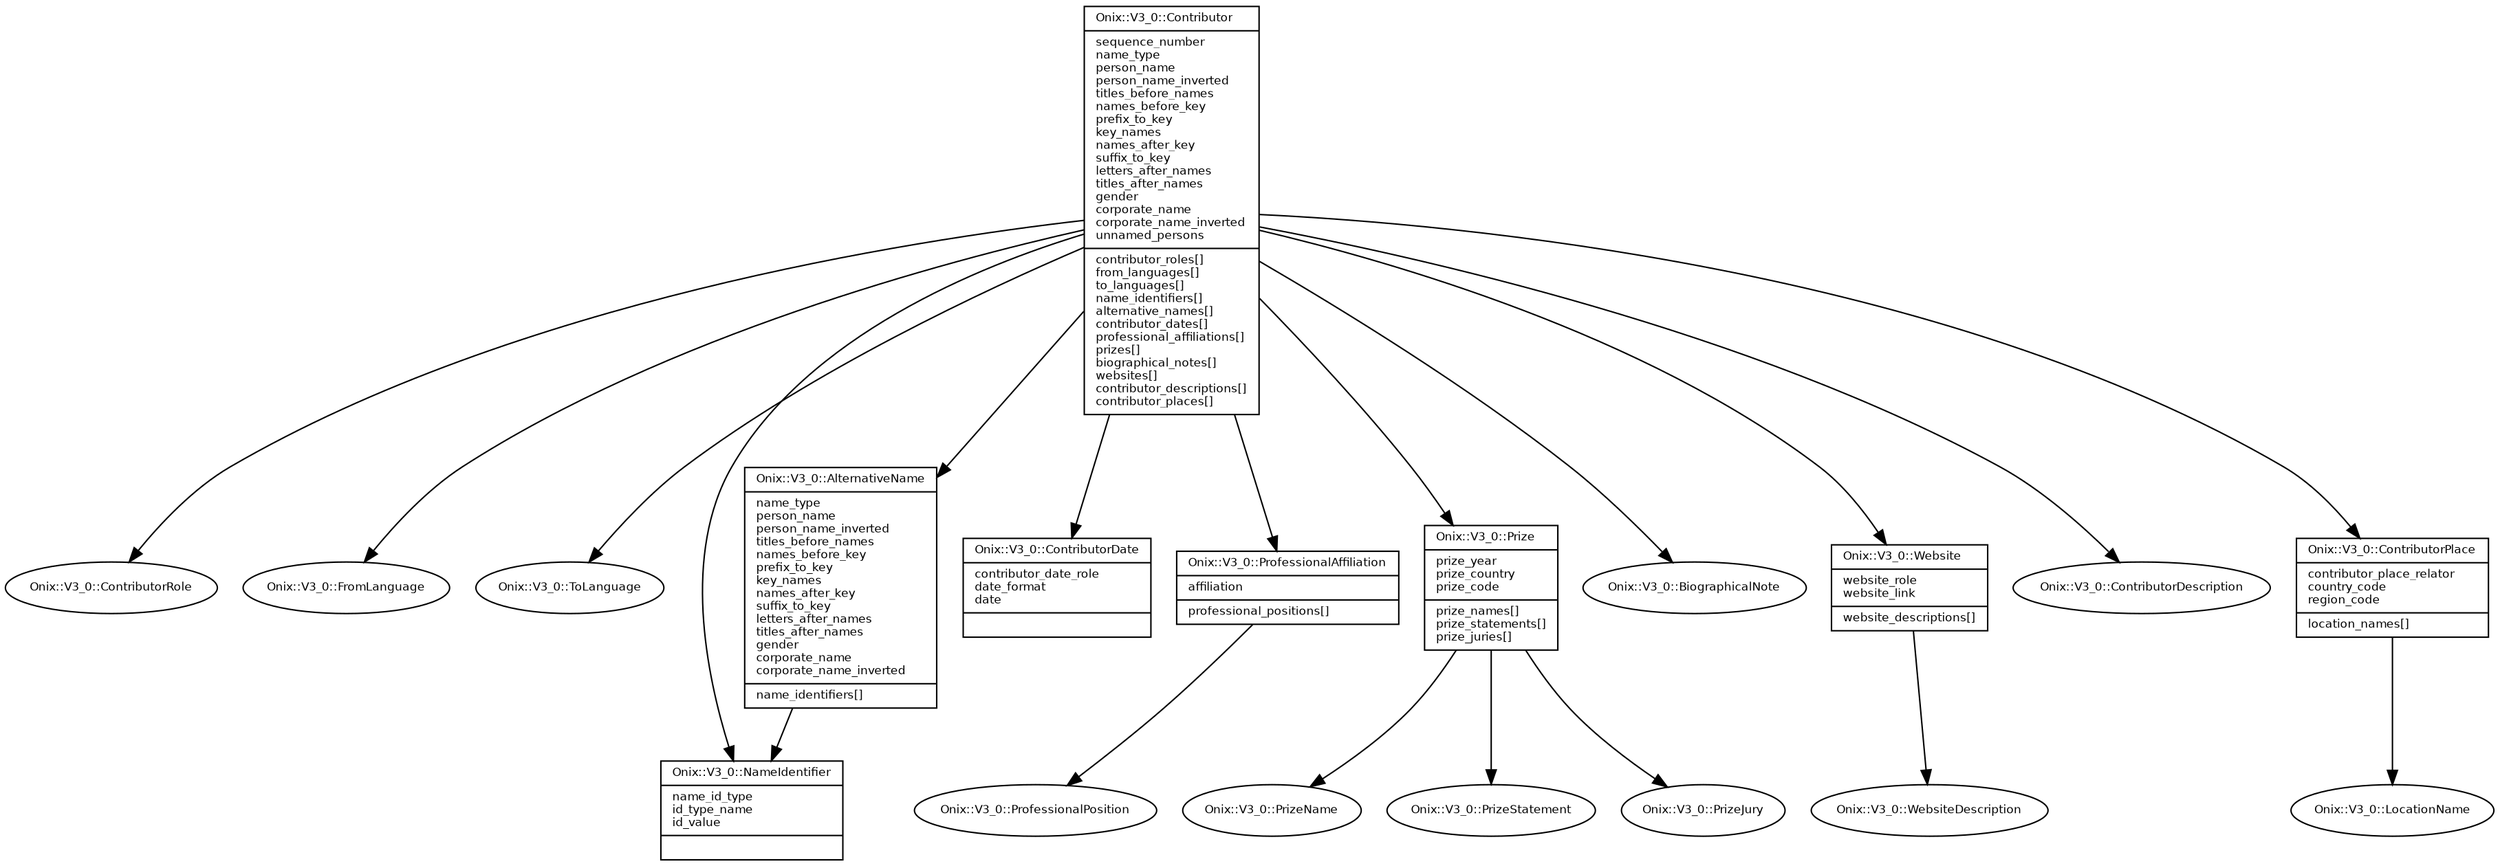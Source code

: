 digraph G {
  fontname = "Bitstream Vera Sans"
  fontsize = 8

  node [
    fontname = "Bitstream Vera Sans"
    fontsize = 8
    shape = "record"
  ]

  edge [
    fontname = "Bitstream Vera Sans"
    fontsize = 8
  ]

  Contributor [
    label = "{Onix::V3_0::Contributor\l|sequence_number\lname_type\lperson_name\lperson_name_inverted\ltitles_before_names\lnames_before_key\lprefix_to_key\lkey_names\lnames_after_key\lsuffix_to_key\lletters_after_names\ltitles_after_names\lgender\lcorporate_name\lcorporate_name_inverted\lunnamed_persons\l|contributor_roles[]\lfrom_languages[]\lto_languages[]\lname_identifiers[]\lalternative_names[]\lcontributor_dates[]\lprofessional_affiliations[]\lprizes[]\lbiographical_notes[]\lwebsites[]\lcontributor_descriptions[]\lcontributor_places[]\l}"
  ]

  Contributor -> ContributorRole [arrowhead=normal]
  Contributor -> FromLanguage [arrowhead=normal]
  Contributor -> ToLanguage [arrowhead=normal]
  Contributor -> NameIdentifier [arrowhead=normal]
  Contributor -> AlternativeName [arrowhead=normal]
  Contributor -> ContributorDate [arrowhead=normal]
  Contributor -> ProfessionalAffiliation [arrowhead=normal]
  Contributor -> Prize [arrowhead=normal]
  Contributor -> BiographicalNote [arrowhead=normal]
  Contributor -> Website [arrowhead=normal]
  Contributor -> ContributorDescription [arrowhead=normal]
  Contributor -> ContributorPlace [arrowhead=normal]

  ContributorRole [
    label = "Onix::V3_0::ContributorRole", shape = oval
  ]




  FromLanguage [
    label = "Onix::V3_0::FromLanguage", shape = oval
  ]




  ToLanguage [
    label = "Onix::V3_0::ToLanguage", shape = oval
  ]




  NameIdentifier [
    label = "{Onix::V3_0::NameIdentifier\l|name_id_type\lid_type_name\lid_value\l|\l}"
  ]




  AlternativeName [
    label = "{Onix::V3_0::AlternativeName\l|name_type\lperson_name\lperson_name_inverted\ltitles_before_names\lnames_before_key\lprefix_to_key\lkey_names\lnames_after_key\lsuffix_to_key\lletters_after_names\ltitles_after_names\lgender\lcorporate_name\lcorporate_name_inverted\l|name_identifiers[]\l}"
  ]

  AlternativeName -> NameIdentifier [arrowhead=normal]


  ContributorDate [
    label = "{Onix::V3_0::ContributorDate\l|contributor_date_role\ldate_format\ldate\l|\l}"
  ]




  ProfessionalAffiliation [
    label = "{Onix::V3_0::ProfessionalAffiliation\l|affiliation\l|professional_positions[]\l}"
  ]

  ProfessionalAffiliation -> ProfessionalPosition [arrowhead=normal]

  ProfessionalPosition [
    label = "Onix::V3_0::ProfessionalPosition", shape = oval
  ]




  Prize [
    label = "{Onix::V3_0::Prize\l|prize_year\lprize_country\lprize_code\l|prize_names[]\lprize_statements[]\lprize_juries[]\l}"
  ]

  Prize -> PrizeName [arrowhead=normal]
  Prize -> PrizeStatement [arrowhead=normal]
  Prize -> PrizeJury [arrowhead=normal]

  PrizeName [
    label = "Onix::V3_0::PrizeName", shape = oval
  ]




  PrizeStatement [
    label = "Onix::V3_0::PrizeStatement", shape = oval
  ]




  PrizeJury [
    label = "Onix::V3_0::PrizeJury", shape = oval
  ]




  BiographicalNote [
    label = "Onix::V3_0::BiographicalNote", shape = oval
  ]




  Website [
    label = "{Onix::V3_0::Website\l|website_role\lwebsite_link\l|website_descriptions[]\l}"
  ]

  Website -> WebsiteDescription [arrowhead=normal]

  WebsiteDescription [
    label = "Onix::V3_0::WebsiteDescription", shape = oval
  ]




  ContributorDescription [
    label = "Onix::V3_0::ContributorDescription", shape = oval
  ]




  ContributorPlace [
    label = "{Onix::V3_0::ContributorPlace\l|contributor_place_relator\lcountry_code\lregion_code\l|location_names[]\l}"
  ]

  ContributorPlace -> LocationName [arrowhead=normal]

  LocationName [
    label = "Onix::V3_0::LocationName", shape = oval
  ]




}
